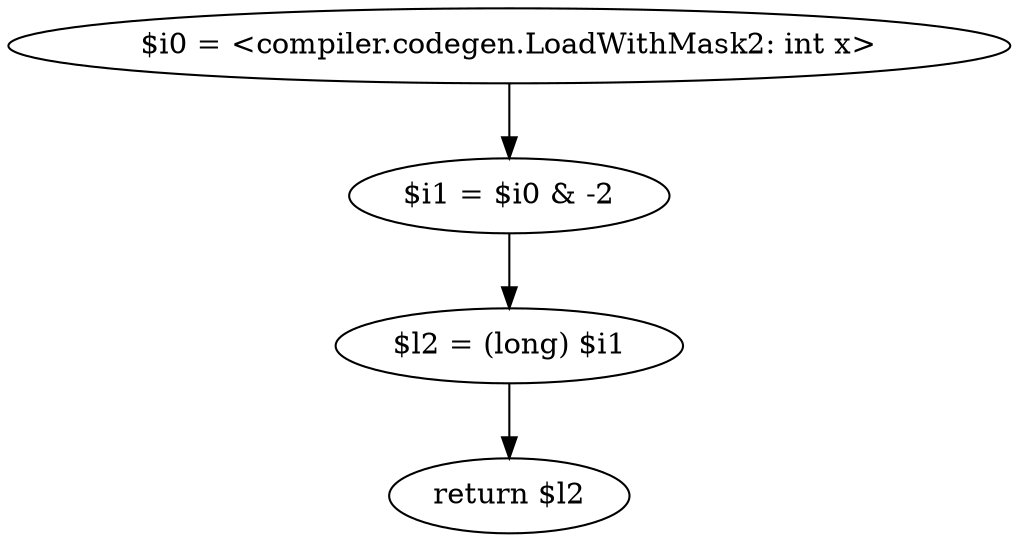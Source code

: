 digraph "unitGraph" {
    "$i0 = <compiler.codegen.LoadWithMask2: int x>"
    "$i1 = $i0 & -2"
    "$l2 = (long) $i1"
    "return $l2"
    "$i0 = <compiler.codegen.LoadWithMask2: int x>"->"$i1 = $i0 & -2";
    "$i1 = $i0 & -2"->"$l2 = (long) $i1";
    "$l2 = (long) $i1"->"return $l2";
}
